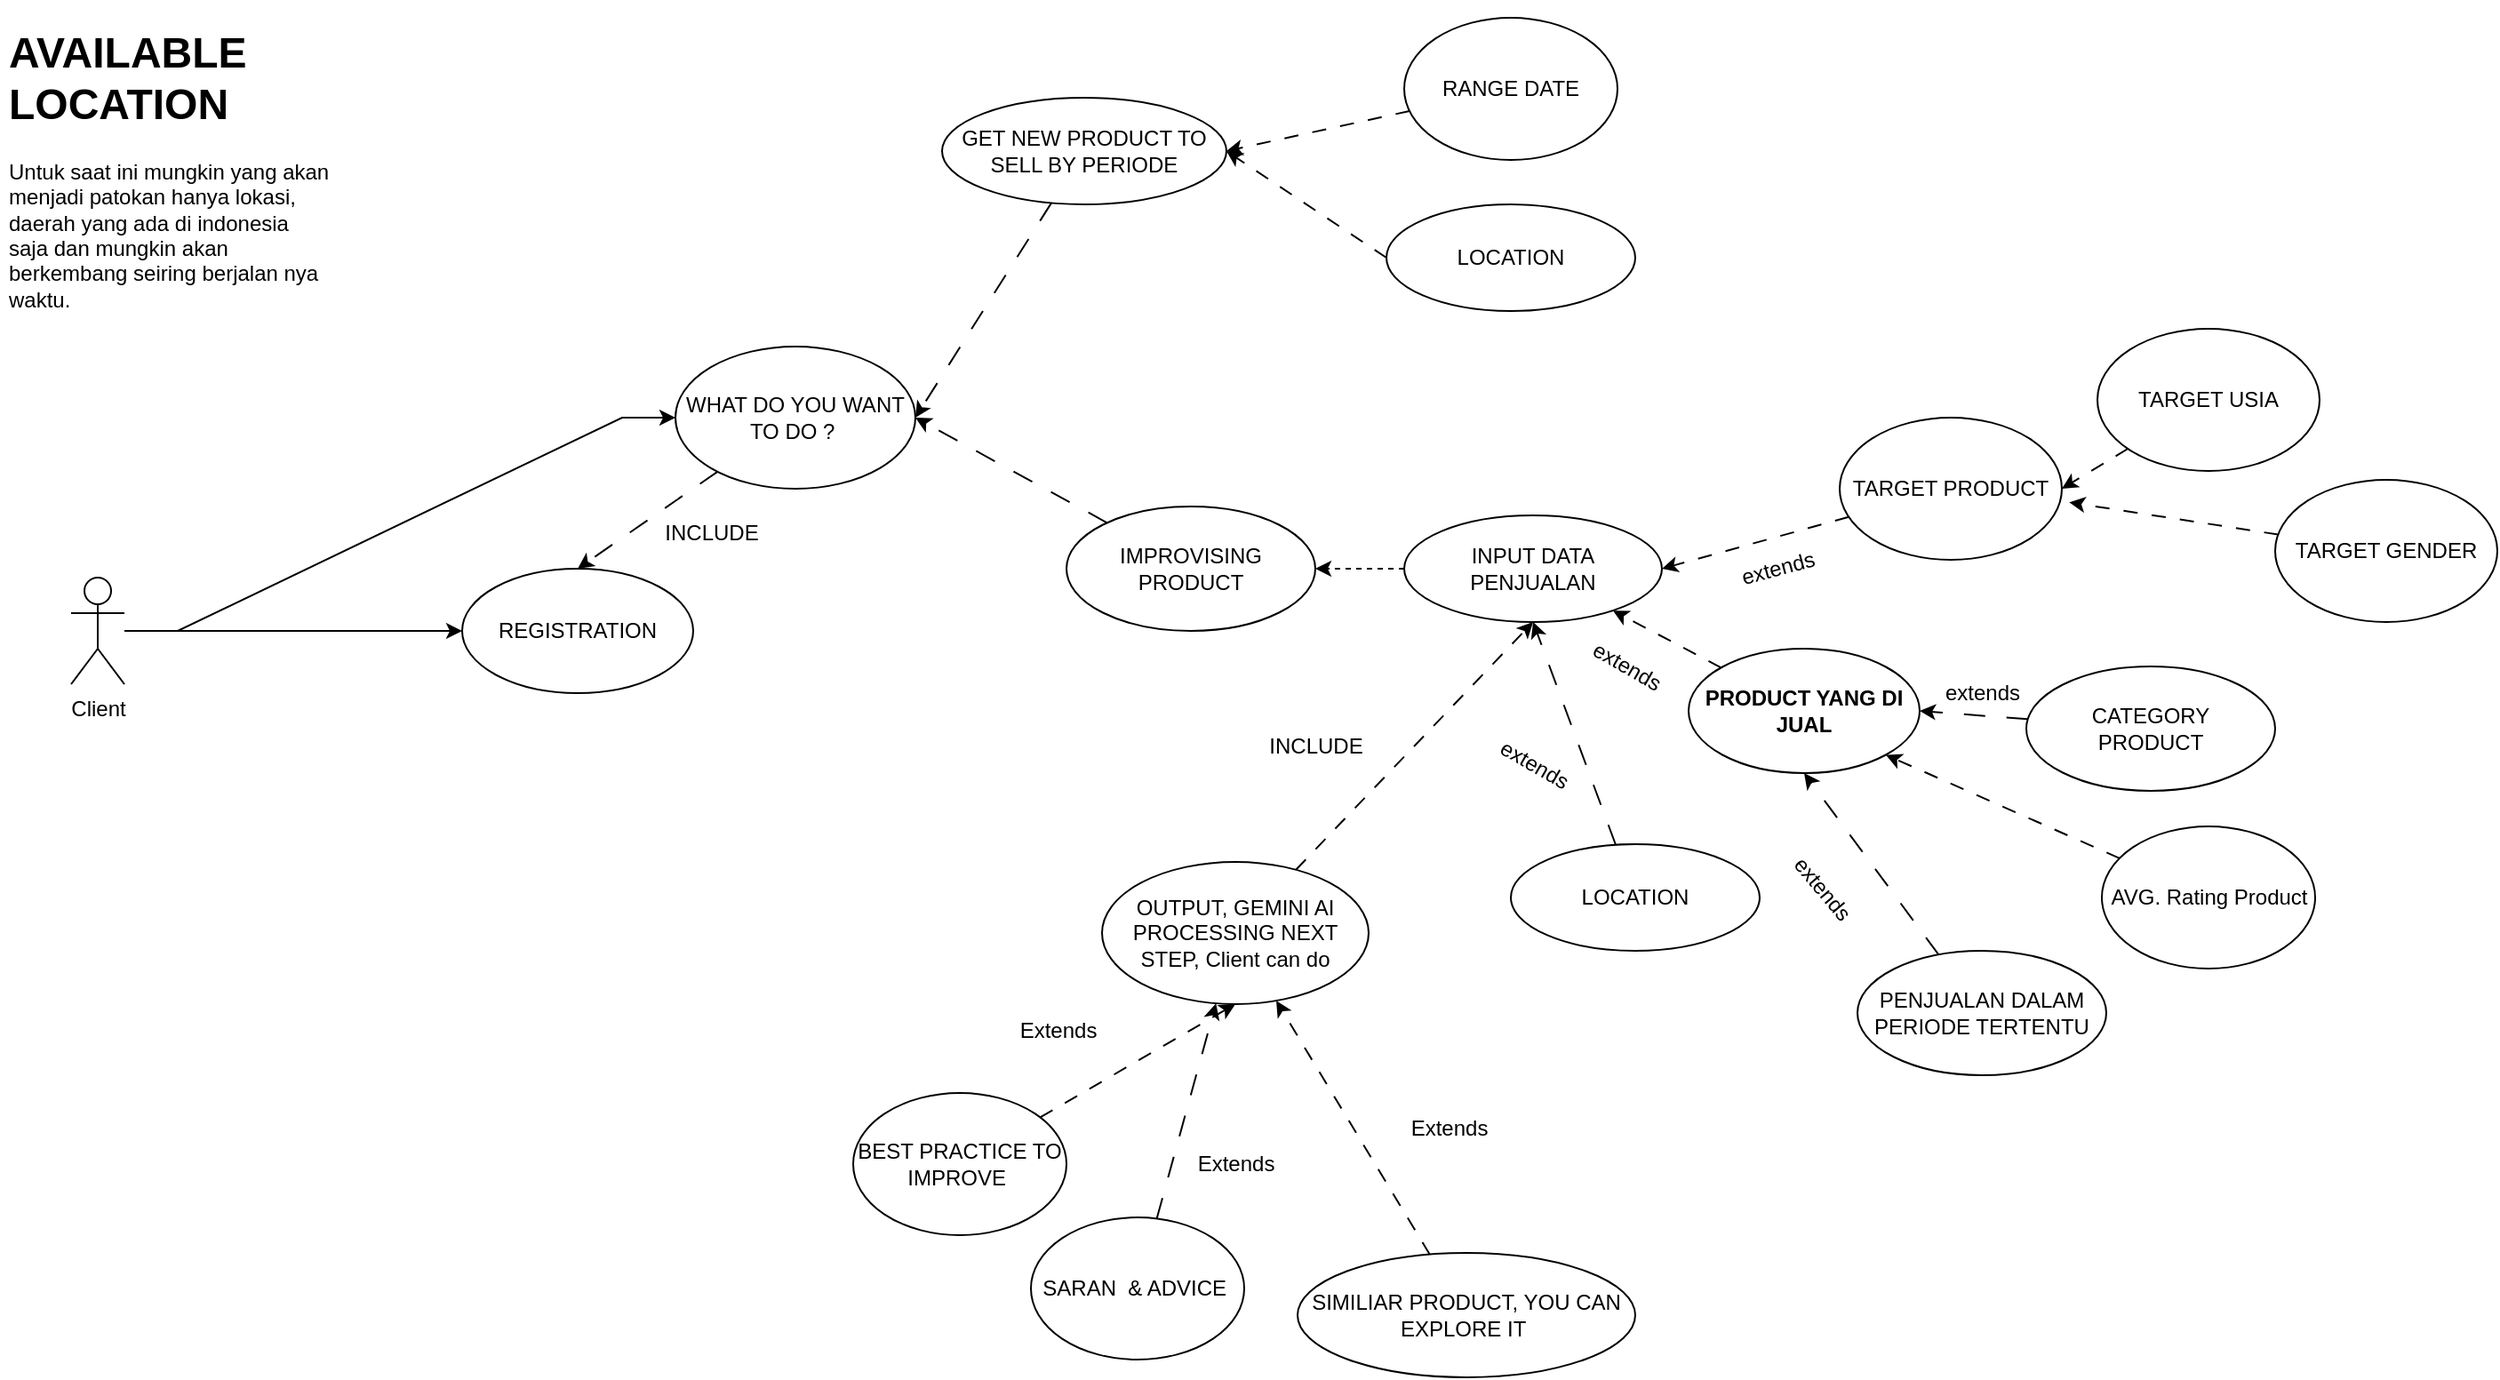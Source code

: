 <mxfile version="22.1.16" type="github">
  <diagram name="Page-1" id="ad3FV6mNwFpVg3R0Jud6">
    <mxGraphModel dx="1221" dy="1780" grid="1" gridSize="10" guides="1" tooltips="1" connect="1" arrows="1" fold="1" page="1" pageScale="1" pageWidth="850" pageHeight="1100" math="0" shadow="0">
      <root>
        <mxCell id="0" />
        <mxCell id="1" parent="0" />
        <mxCell id="M54d7UVdhKXqJrEmNsze-3" style="edgeStyle=orthogonalEdgeStyle;rounded=0;orthogonalLoop=1;jettySize=auto;html=1;entryX=0;entryY=0.5;entryDx=0;entryDy=0;" parent="1" source="M54d7UVdhKXqJrEmNsze-1" target="M54d7UVdhKXqJrEmNsze-2" edge="1">
          <mxGeometry relative="1" as="geometry" />
        </mxCell>
        <mxCell id="M54d7UVdhKXqJrEmNsze-29" style="rounded=0;orthogonalLoop=1;jettySize=auto;html=1;entryX=0;entryY=0.5;entryDx=0;entryDy=0;edgeStyle=entityRelationEdgeStyle;" parent="1" source="M54d7UVdhKXqJrEmNsze-1" target="M54d7UVdhKXqJrEmNsze-27" edge="1">
          <mxGeometry relative="1" as="geometry" />
        </mxCell>
        <mxCell id="M54d7UVdhKXqJrEmNsze-1" value="Client" style="shape=umlActor;verticalLabelPosition=bottom;verticalAlign=top;html=1;outlineConnect=0;" parent="1" vertex="1">
          <mxGeometry x="130" y="240" width="30" height="60" as="geometry" />
        </mxCell>
        <mxCell id="M54d7UVdhKXqJrEmNsze-2" value="REGISTRATION" style="ellipse;whiteSpace=wrap;html=1;" parent="1" vertex="1">
          <mxGeometry x="350" y="235" width="130" height="70" as="geometry" />
        </mxCell>
        <mxCell id="M54d7UVdhKXqJrEmNsze-38" value="" style="edgeStyle=orthogonalEdgeStyle;rounded=0;orthogonalLoop=1;jettySize=auto;html=1;dashed=1;" parent="1" source="M54d7UVdhKXqJrEmNsze-6" target="M54d7UVdhKXqJrEmNsze-30" edge="1">
          <mxGeometry relative="1" as="geometry" />
        </mxCell>
        <mxCell id="M54d7UVdhKXqJrEmNsze-6" value="INPUT DATA &lt;br&gt;PENJUALAN" style="ellipse;whiteSpace=wrap;html=1;" parent="1" vertex="1">
          <mxGeometry x="880" y="205" width="145" height="60" as="geometry" />
        </mxCell>
        <mxCell id="M54d7UVdhKXqJrEmNsze-26" style="rounded=0;orthogonalLoop=1;jettySize=auto;html=1;dashed=1;dashPattern=8 8;" parent="1" source="M54d7UVdhKXqJrEmNsze-10" target="M54d7UVdhKXqJrEmNsze-6" edge="1">
          <mxGeometry relative="1" as="geometry" />
        </mxCell>
        <mxCell id="M54d7UVdhKXqJrEmNsze-10" value="&lt;b&gt;PRODUCT YANG DI JUAL&lt;/b&gt;" style="ellipse;whiteSpace=wrap;html=1;" parent="1" vertex="1">
          <mxGeometry x="1040" y="280" width="130" height="70" as="geometry" />
        </mxCell>
        <mxCell id="M54d7UVdhKXqJrEmNsze-15" value="extends" style="text;html=1;align=center;verticalAlign=middle;resizable=0;points=[];autosize=1;strokeColor=none;fillColor=none;rotation=0;" parent="1" vertex="1">
          <mxGeometry x="1170" y="290" width="70" height="30" as="geometry" />
        </mxCell>
        <mxCell id="M54d7UVdhKXqJrEmNsze-21" value="&lt;h1&gt;AVAILABLE LOCATION&lt;/h1&gt;&lt;p&gt;Untuk saat ini mungkin yang akan menjadi patokan hanya lokasi, daerah yang ada di indonesia saja dan mungkin akan berkembang seiring berjalan nya waktu.&lt;/p&gt;" style="text;html=1;strokeColor=none;fillColor=none;spacing=5;spacingTop=-20;whiteSpace=wrap;overflow=hidden;rounded=0;" parent="1" vertex="1">
          <mxGeometry x="90" y="-75" width="190" height="180" as="geometry" />
        </mxCell>
        <mxCell id="M54d7UVdhKXqJrEmNsze-25" style="rounded=0;orthogonalLoop=1;jettySize=auto;html=1;dashed=1;dashPattern=12 12;entryX=1;entryY=0.5;entryDx=0;entryDy=0;" parent="1" source="M54d7UVdhKXqJrEmNsze-24" target="M54d7UVdhKXqJrEmNsze-10" edge="1">
          <mxGeometry relative="1" as="geometry" />
        </mxCell>
        <mxCell id="M54d7UVdhKXqJrEmNsze-24" value="CATEGORY &lt;br&gt;PRODUCT" style="ellipse;whiteSpace=wrap;html=1;" parent="1" vertex="1">
          <mxGeometry x="1230" y="290" width="140" height="70" as="geometry" />
        </mxCell>
        <mxCell id="M54d7UVdhKXqJrEmNsze-33" style="rounded=0;orthogonalLoop=1;jettySize=auto;html=1;entryX=0.5;entryY=0;entryDx=0;entryDy=0;dashed=1;dashPattern=12 12;" parent="1" source="M54d7UVdhKXqJrEmNsze-27" target="M54d7UVdhKXqJrEmNsze-2" edge="1">
          <mxGeometry relative="1" as="geometry" />
        </mxCell>
        <mxCell id="M54d7UVdhKXqJrEmNsze-27" value="WHAT DO YOU WANT TO DO ?&amp;nbsp;" style="ellipse;whiteSpace=wrap;html=1;" parent="1" vertex="1">
          <mxGeometry x="470" y="110" width="135" height="80" as="geometry" />
        </mxCell>
        <mxCell id="M54d7UVdhKXqJrEmNsze-32" style="rounded=0;orthogonalLoop=1;jettySize=auto;html=1;entryX=1;entryY=0.5;entryDx=0;entryDy=0;dashed=1;dashPattern=12 12;" parent="1" source="M54d7UVdhKXqJrEmNsze-30" target="M54d7UVdhKXqJrEmNsze-27" edge="1">
          <mxGeometry relative="1" as="geometry" />
        </mxCell>
        <mxCell id="M54d7UVdhKXqJrEmNsze-30" value="IMPROVISING PRODUCT" style="ellipse;whiteSpace=wrap;html=1;" parent="1" vertex="1">
          <mxGeometry x="690" y="200" width="140" height="70" as="geometry" />
        </mxCell>
        <mxCell id="M54d7UVdhKXqJrEmNsze-34" value="INCLUDE" style="text;html=1;align=center;verticalAlign=middle;resizable=0;points=[];autosize=1;strokeColor=none;fillColor=none;" parent="1" vertex="1">
          <mxGeometry x="450" y="200" width="80" height="30" as="geometry" />
        </mxCell>
        <mxCell id="M54d7UVdhKXqJrEmNsze-36" style="rounded=0;orthogonalLoop=1;jettySize=auto;html=1;entryX=1;entryY=0.5;entryDx=0;entryDy=0;dashed=1;dashPattern=12 12;" parent="1" source="M54d7UVdhKXqJrEmNsze-35" target="M54d7UVdhKXqJrEmNsze-27" edge="1">
          <mxGeometry relative="1" as="geometry" />
        </mxCell>
        <mxCell id="M54d7UVdhKXqJrEmNsze-35" value="GET NEW PRODUCT TO SELL BY PERIODE" style="ellipse;whiteSpace=wrap;html=1;" parent="1" vertex="1">
          <mxGeometry x="620" y="-30" width="160" height="60" as="geometry" />
        </mxCell>
        <mxCell id="M54d7UVdhKXqJrEmNsze-39" value="extends" style="text;html=1;align=center;verticalAlign=middle;resizable=0;points=[];autosize=1;strokeColor=none;fillColor=none;rotation=30;" parent="1" vertex="1">
          <mxGeometry x="970" y="275" width="70" height="30" as="geometry" />
        </mxCell>
        <mxCell id="M54d7UVdhKXqJrEmNsze-41" style="rounded=0;orthogonalLoop=1;jettySize=auto;html=1;entryX=0.5;entryY=1;entryDx=0;entryDy=0;dashed=1;dashPattern=12 12;" parent="1" source="M54d7UVdhKXqJrEmNsze-40" target="M54d7UVdhKXqJrEmNsze-10" edge="1">
          <mxGeometry relative="1" as="geometry" />
        </mxCell>
        <mxCell id="M54d7UVdhKXqJrEmNsze-40" value="PENJUALAN DALAM PERIODE TERTENTU" style="ellipse;whiteSpace=wrap;html=1;" parent="1" vertex="1">
          <mxGeometry x="1135" y="450" width="140" height="70" as="geometry" />
        </mxCell>
        <mxCell id="M54d7UVdhKXqJrEmNsze-42" value="extends" style="text;html=1;align=center;verticalAlign=middle;resizable=0;points=[];autosize=1;strokeColor=none;fillColor=none;rotation=50;" parent="1" vertex="1">
          <mxGeometry x="1080" y="400" width="70" height="30" as="geometry" />
        </mxCell>
        <mxCell id="M54d7UVdhKXqJrEmNsze-46" style="rounded=0;orthogonalLoop=1;jettySize=auto;html=1;entryX=1;entryY=0.5;entryDx=0;entryDy=0;dashed=1;dashPattern=8 8;" parent="1" source="M54d7UVdhKXqJrEmNsze-44" target="M54d7UVdhKXqJrEmNsze-6" edge="1">
          <mxGeometry relative="1" as="geometry" />
        </mxCell>
        <mxCell id="M54d7UVdhKXqJrEmNsze-44" value="TARGET PRODUCT" style="ellipse;whiteSpace=wrap;html=1;" parent="1" vertex="1">
          <mxGeometry x="1125" y="150" width="125" height="80" as="geometry" />
        </mxCell>
        <mxCell id="M54d7UVdhKXqJrEmNsze-68" style="rounded=0;orthogonalLoop=1;jettySize=auto;html=1;entryX=0.5;entryY=1;entryDx=0;entryDy=0;dashed=1;dashPattern=12 12;" parent="1" source="M54d7UVdhKXqJrEmNsze-67" target="M54d7UVdhKXqJrEmNsze-6" edge="1">
          <mxGeometry relative="1" as="geometry" />
        </mxCell>
        <mxCell id="M54d7UVdhKXqJrEmNsze-67" value="LOCATION" style="ellipse;whiteSpace=wrap;html=1;" parent="1" vertex="1">
          <mxGeometry x="940" y="390" width="140" height="60" as="geometry" />
        </mxCell>
        <mxCell id="M54d7UVdhKXqJrEmNsze-69" value="extends" style="text;html=1;align=center;verticalAlign=middle;resizable=0;points=[];autosize=1;strokeColor=none;fillColor=none;rotation=30;" parent="1" vertex="1">
          <mxGeometry x="917.5" y="330" width="70" height="30" as="geometry" />
        </mxCell>
        <mxCell id="M54d7UVdhKXqJrEmNsze-72" value="extends" style="text;html=1;align=center;verticalAlign=middle;resizable=0;points=[];autosize=1;strokeColor=none;fillColor=none;rotation=-15;" parent="1" vertex="1">
          <mxGeometry x="1055" y="220" width="70" height="30" as="geometry" />
        </mxCell>
        <mxCell id="XsiT0ilKuUR8CFyZ2BWo-2" value="TARGET USIA" style="ellipse;whiteSpace=wrap;html=1;" vertex="1" parent="1">
          <mxGeometry x="1270" y="100" width="125" height="80" as="geometry" />
        </mxCell>
        <mxCell id="XsiT0ilKuUR8CFyZ2BWo-4" value="TARGET GENDER" style="ellipse;whiteSpace=wrap;html=1;" vertex="1" parent="1">
          <mxGeometry x="1370" y="185" width="125" height="80" as="geometry" />
        </mxCell>
        <mxCell id="XsiT0ilKuUR8CFyZ2BWo-5" style="rounded=0;orthogonalLoop=1;jettySize=auto;html=1;entryX=1;entryY=0.5;entryDx=0;entryDy=0;dashed=1;dashPattern=8 8;" edge="1" parent="1" source="XsiT0ilKuUR8CFyZ2BWo-2" target="M54d7UVdhKXqJrEmNsze-44">
          <mxGeometry relative="1" as="geometry" />
        </mxCell>
        <mxCell id="XsiT0ilKuUR8CFyZ2BWo-6" style="rounded=0;orthogonalLoop=1;jettySize=auto;html=1;entryX=1.033;entryY=0.596;entryDx=0;entryDy=0;entryPerimeter=0;dashed=1;dashPattern=8 8;" edge="1" parent="1" source="XsiT0ilKuUR8CFyZ2BWo-4" target="M54d7UVdhKXqJrEmNsze-44">
          <mxGeometry relative="1" as="geometry" />
        </mxCell>
        <mxCell id="XsiT0ilKuUR8CFyZ2BWo-8" style="rounded=0;orthogonalLoop=1;jettySize=auto;html=1;dashed=1;dashPattern=8 8;entryX=1;entryY=0.5;entryDx=0;entryDy=0;" edge="1" parent="1" source="XsiT0ilKuUR8CFyZ2BWo-7" target="M54d7UVdhKXqJrEmNsze-35">
          <mxGeometry relative="1" as="geometry">
            <mxPoint x="790" as="targetPoint" />
          </mxGeometry>
        </mxCell>
        <mxCell id="XsiT0ilKuUR8CFyZ2BWo-7" value="RANGE DATE" style="ellipse;whiteSpace=wrap;html=1;" vertex="1" parent="1">
          <mxGeometry x="880" y="-75" width="120" height="80" as="geometry" />
        </mxCell>
        <mxCell id="XsiT0ilKuUR8CFyZ2BWo-10" style="rounded=0;orthogonalLoop=1;jettySize=auto;html=1;entryX=1;entryY=0.5;entryDx=0;entryDy=0;dashed=1;dashPattern=8 8;exitX=0;exitY=0.5;exitDx=0;exitDy=0;" edge="1" parent="1" source="XsiT0ilKuUR8CFyZ2BWo-9" target="M54d7UVdhKXqJrEmNsze-35">
          <mxGeometry relative="1" as="geometry" />
        </mxCell>
        <mxCell id="XsiT0ilKuUR8CFyZ2BWo-9" value="LOCATION" style="ellipse;whiteSpace=wrap;html=1;" vertex="1" parent="1">
          <mxGeometry x="870" y="30" width="140" height="60" as="geometry" />
        </mxCell>
        <mxCell id="XsiT0ilKuUR8CFyZ2BWo-14" style="rounded=0;orthogonalLoop=1;jettySize=auto;html=1;entryX=1;entryY=1;entryDx=0;entryDy=0;dashed=1;dashPattern=8 8;" edge="1" parent="1" source="XsiT0ilKuUR8CFyZ2BWo-12" target="M54d7UVdhKXqJrEmNsze-10">
          <mxGeometry relative="1" as="geometry" />
        </mxCell>
        <mxCell id="XsiT0ilKuUR8CFyZ2BWo-12" value="AVG. Rating Product" style="ellipse;whiteSpace=wrap;html=1;" vertex="1" parent="1">
          <mxGeometry x="1272.5" y="380" width="120" height="80" as="geometry" />
        </mxCell>
        <mxCell id="XsiT0ilKuUR8CFyZ2BWo-16" style="rounded=0;orthogonalLoop=1;jettySize=auto;html=1;entryX=0.5;entryY=1;entryDx=0;entryDy=0;dashed=1;dashPattern=8 8;" edge="1" parent="1" source="XsiT0ilKuUR8CFyZ2BWo-15" target="M54d7UVdhKXqJrEmNsze-6">
          <mxGeometry relative="1" as="geometry" />
        </mxCell>
        <mxCell id="XsiT0ilKuUR8CFyZ2BWo-15" value="OUTPUT, GEMINI AI PROCESSING NEXT STEP, Client can do" style="ellipse;whiteSpace=wrap;html=1;" vertex="1" parent="1">
          <mxGeometry x="710" y="400" width="150" height="80" as="geometry" />
        </mxCell>
        <mxCell id="XsiT0ilKuUR8CFyZ2BWo-19" style="rounded=0;orthogonalLoop=1;jettySize=auto;html=1;entryX=0.5;entryY=1;entryDx=0;entryDy=0;dashed=1;dashPattern=8 8;" edge="1" parent="1" source="XsiT0ilKuUR8CFyZ2BWo-17" target="XsiT0ilKuUR8CFyZ2BWo-15">
          <mxGeometry relative="1" as="geometry" />
        </mxCell>
        <mxCell id="XsiT0ilKuUR8CFyZ2BWo-17" value="BEST PRACTICE TO IMPROVE&amp;nbsp;" style="ellipse;whiteSpace=wrap;html=1;" vertex="1" parent="1">
          <mxGeometry x="570" y="530" width="120" height="80" as="geometry" />
        </mxCell>
        <mxCell id="XsiT0ilKuUR8CFyZ2BWo-20" value="INCLUDE" style="text;html=1;align=center;verticalAlign=middle;resizable=0;points=[];autosize=1;strokeColor=none;fillColor=none;" vertex="1" parent="1">
          <mxGeometry x="790" y="320" width="80" height="30" as="geometry" />
        </mxCell>
        <mxCell id="XsiT0ilKuUR8CFyZ2BWo-22" style="rounded=0;orthogonalLoop=1;jettySize=auto;html=1;dashed=1;dashPattern=12 12;" edge="1" parent="1" source="XsiT0ilKuUR8CFyZ2BWo-21" target="XsiT0ilKuUR8CFyZ2BWo-15">
          <mxGeometry relative="1" as="geometry" />
        </mxCell>
        <mxCell id="XsiT0ilKuUR8CFyZ2BWo-21" value="SARAN&amp;nbsp; &amp;amp; ADVICE&amp;nbsp;" style="ellipse;whiteSpace=wrap;html=1;" vertex="1" parent="1">
          <mxGeometry x="670" y="600" width="120" height="80" as="geometry" />
        </mxCell>
        <mxCell id="XsiT0ilKuUR8CFyZ2BWo-23" value="Extends" style="text;html=1;align=center;verticalAlign=middle;resizable=0;points=[];autosize=1;strokeColor=none;fillColor=none;" vertex="1" parent="1">
          <mxGeometry x="750" y="555" width="70" height="30" as="geometry" />
        </mxCell>
        <mxCell id="XsiT0ilKuUR8CFyZ2BWo-24" value="Extends" style="text;html=1;align=center;verticalAlign=middle;resizable=0;points=[];autosize=1;strokeColor=none;fillColor=none;" vertex="1" parent="1">
          <mxGeometry x="650" y="480" width="70" height="30" as="geometry" />
        </mxCell>
        <mxCell id="XsiT0ilKuUR8CFyZ2BWo-26" style="rounded=0;orthogonalLoop=1;jettySize=auto;html=1;dashed=1;dashPattern=8 8;" edge="1" parent="1" source="XsiT0ilKuUR8CFyZ2BWo-25" target="XsiT0ilKuUR8CFyZ2BWo-15">
          <mxGeometry relative="1" as="geometry" />
        </mxCell>
        <mxCell id="XsiT0ilKuUR8CFyZ2BWo-25" value="SIMILIAR PRODUCT, YOU CAN EXPLORE IT&amp;nbsp;" style="ellipse;whiteSpace=wrap;html=1;" vertex="1" parent="1">
          <mxGeometry x="820" y="620" width="190" height="70" as="geometry" />
        </mxCell>
        <mxCell id="XsiT0ilKuUR8CFyZ2BWo-27" value="Extends" style="text;html=1;align=center;verticalAlign=middle;resizable=0;points=[];autosize=1;strokeColor=none;fillColor=none;" vertex="1" parent="1">
          <mxGeometry x="870" y="535" width="70" height="30" as="geometry" />
        </mxCell>
      </root>
    </mxGraphModel>
  </diagram>
</mxfile>
